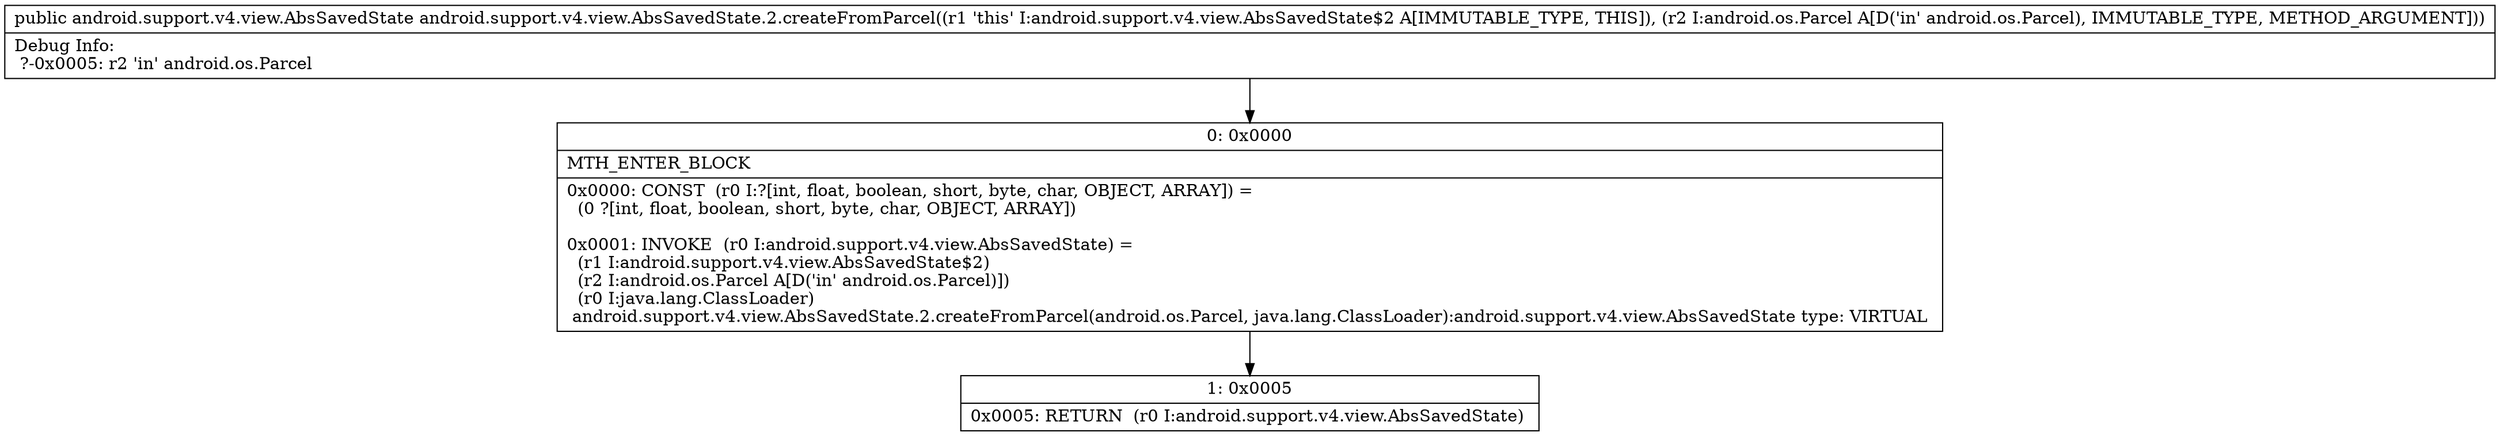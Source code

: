 digraph "CFG forandroid.support.v4.view.AbsSavedState.2.createFromParcel(Landroid\/os\/Parcel;)Landroid\/support\/v4\/view\/AbsSavedState;" {
Node_0 [shape=record,label="{0\:\ 0x0000|MTH_ENTER_BLOCK\l|0x0000: CONST  (r0 I:?[int, float, boolean, short, byte, char, OBJECT, ARRAY]) = \l  (0 ?[int, float, boolean, short, byte, char, OBJECT, ARRAY])\l \l0x0001: INVOKE  (r0 I:android.support.v4.view.AbsSavedState) = \l  (r1 I:android.support.v4.view.AbsSavedState$2)\l  (r2 I:android.os.Parcel A[D('in' android.os.Parcel)])\l  (r0 I:java.lang.ClassLoader)\l android.support.v4.view.AbsSavedState.2.createFromParcel(android.os.Parcel, java.lang.ClassLoader):android.support.v4.view.AbsSavedState type: VIRTUAL \l}"];
Node_1 [shape=record,label="{1\:\ 0x0005|0x0005: RETURN  (r0 I:android.support.v4.view.AbsSavedState) \l}"];
MethodNode[shape=record,label="{public android.support.v4.view.AbsSavedState android.support.v4.view.AbsSavedState.2.createFromParcel((r1 'this' I:android.support.v4.view.AbsSavedState$2 A[IMMUTABLE_TYPE, THIS]), (r2 I:android.os.Parcel A[D('in' android.os.Parcel), IMMUTABLE_TYPE, METHOD_ARGUMENT]))  | Debug Info:\l  ?\-0x0005: r2 'in' android.os.Parcel\l}"];
MethodNode -> Node_0;
Node_0 -> Node_1;
}

